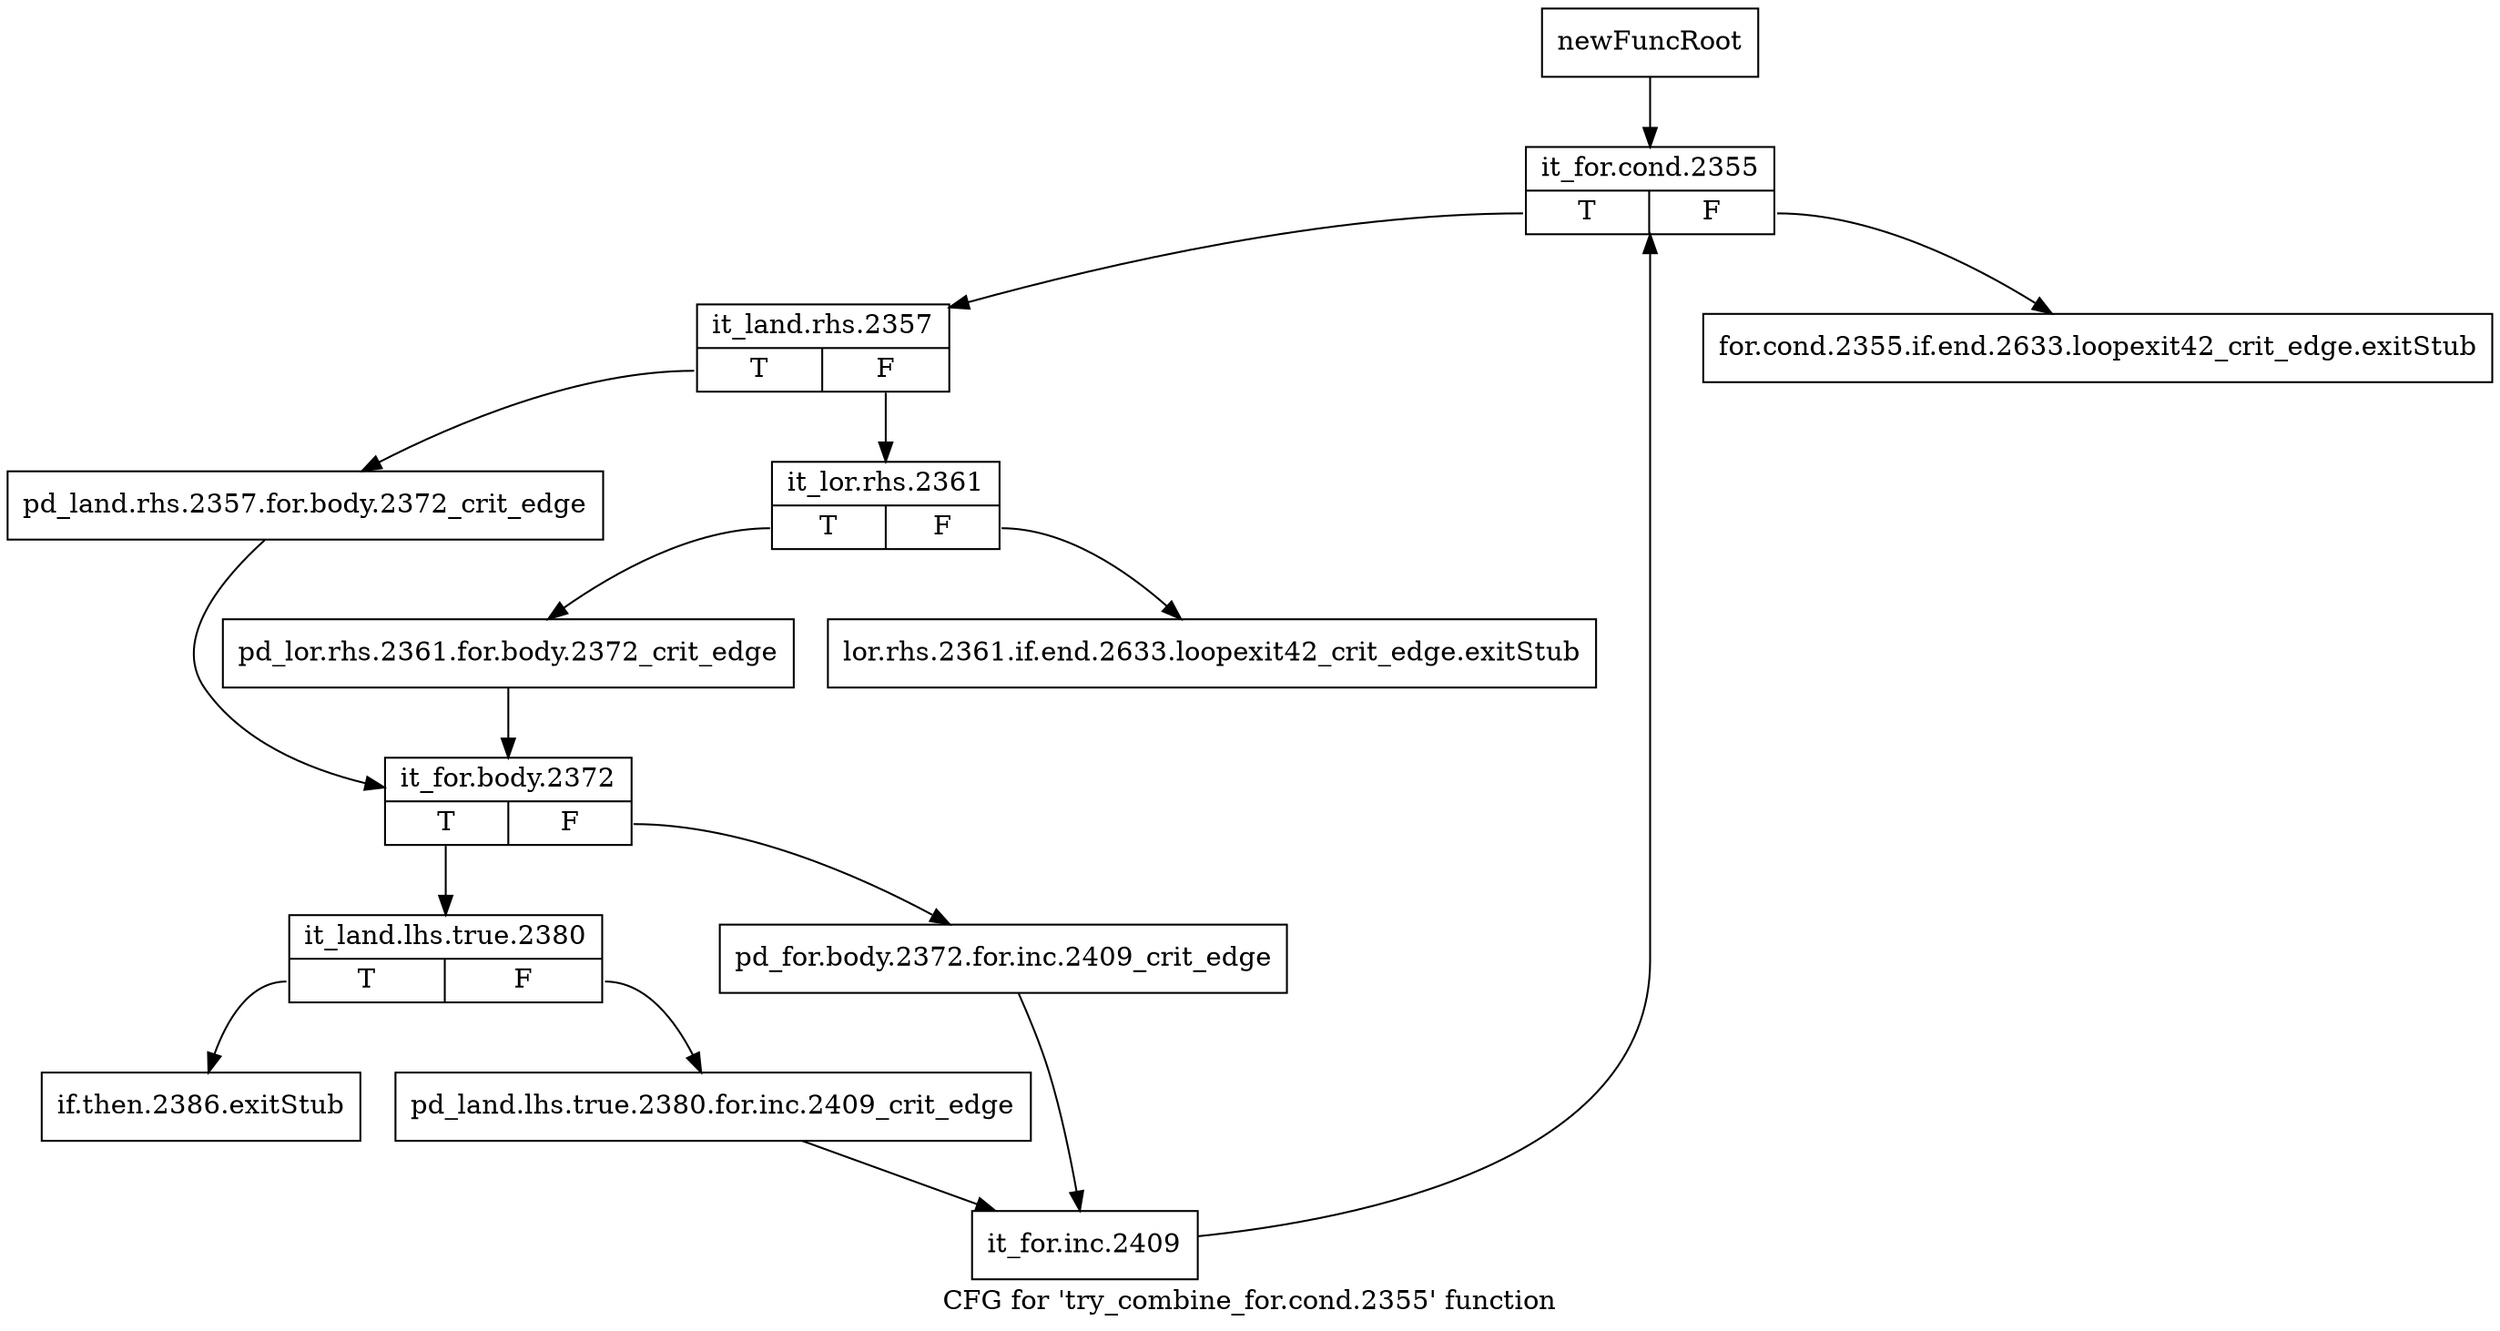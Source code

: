digraph "CFG for 'try_combine_for.cond.2355' function" {
	label="CFG for 'try_combine_for.cond.2355' function";

	Node0xa5fd780 [shape=record,label="{newFuncRoot}"];
	Node0xa5fd780 -> Node0xa5fd8c0;
	Node0xa5fd7d0 [shape=record,label="{for.cond.2355.if.end.2633.loopexit42_crit_edge.exitStub}"];
	Node0xa5fd820 [shape=record,label="{lor.rhs.2361.if.end.2633.loopexit42_crit_edge.exitStub}"];
	Node0xa5fd870 [shape=record,label="{if.then.2386.exitStub}"];
	Node0xa5fd8c0 [shape=record,label="{it_for.cond.2355|{<s0>T|<s1>F}}"];
	Node0xa5fd8c0:s0 -> Node0xa5fd910;
	Node0xa5fd8c0:s1 -> Node0xa5fd7d0;
	Node0xa5fd910 [shape=record,label="{it_land.rhs.2357|{<s0>T|<s1>F}}"];
	Node0xa5fd910:s0 -> Node0xa5fda00;
	Node0xa5fd910:s1 -> Node0xa5fd960;
	Node0xa5fd960 [shape=record,label="{it_lor.rhs.2361|{<s0>T|<s1>F}}"];
	Node0xa5fd960:s0 -> Node0xa5fd9b0;
	Node0xa5fd960:s1 -> Node0xa5fd820;
	Node0xa5fd9b0 [shape=record,label="{pd_lor.rhs.2361.for.body.2372_crit_edge}"];
	Node0xa5fd9b0 -> Node0xa5fda50;
	Node0xa5fda00 [shape=record,label="{pd_land.rhs.2357.for.body.2372_crit_edge}"];
	Node0xa5fda00 -> Node0xa5fda50;
	Node0xa5fda50 [shape=record,label="{it_for.body.2372|{<s0>T|<s1>F}}"];
	Node0xa5fda50:s0 -> Node0xa5fdaf0;
	Node0xa5fda50:s1 -> Node0xa5fdaa0;
	Node0xa5fdaa0 [shape=record,label="{pd_for.body.2372.for.inc.2409_crit_edge}"];
	Node0xa5fdaa0 -> Node0xa5fdb90;
	Node0xa5fdaf0 [shape=record,label="{it_land.lhs.true.2380|{<s0>T|<s1>F}}"];
	Node0xa5fdaf0:s0 -> Node0xa5fd870;
	Node0xa5fdaf0:s1 -> Node0xa5fdb40;
	Node0xa5fdb40 [shape=record,label="{pd_land.lhs.true.2380.for.inc.2409_crit_edge}"];
	Node0xa5fdb40 -> Node0xa5fdb90;
	Node0xa5fdb90 [shape=record,label="{it_for.inc.2409}"];
	Node0xa5fdb90 -> Node0xa5fd8c0;
}
